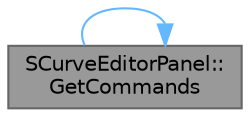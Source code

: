 digraph "SCurveEditorPanel::GetCommands"
{
 // INTERACTIVE_SVG=YES
 // LATEX_PDF_SIZE
  bgcolor="transparent";
  edge [fontname=Helvetica,fontsize=10,labelfontname=Helvetica,labelfontsize=10];
  node [fontname=Helvetica,fontsize=10,shape=box,height=0.2,width=0.4];
  rankdir="LR";
  Node1 [id="Node000001",label="SCurveEditorPanel::\lGetCommands",height=0.2,width=0.4,color="gray40", fillcolor="grey60", style="filled", fontcolor="black",tooltip="Access the combined command list for this curve editor and panel widget."];
  Node1 -> Node1 [id="edge1_Node000001_Node000001",color="steelblue1",style="solid",tooltip=" "];
}
